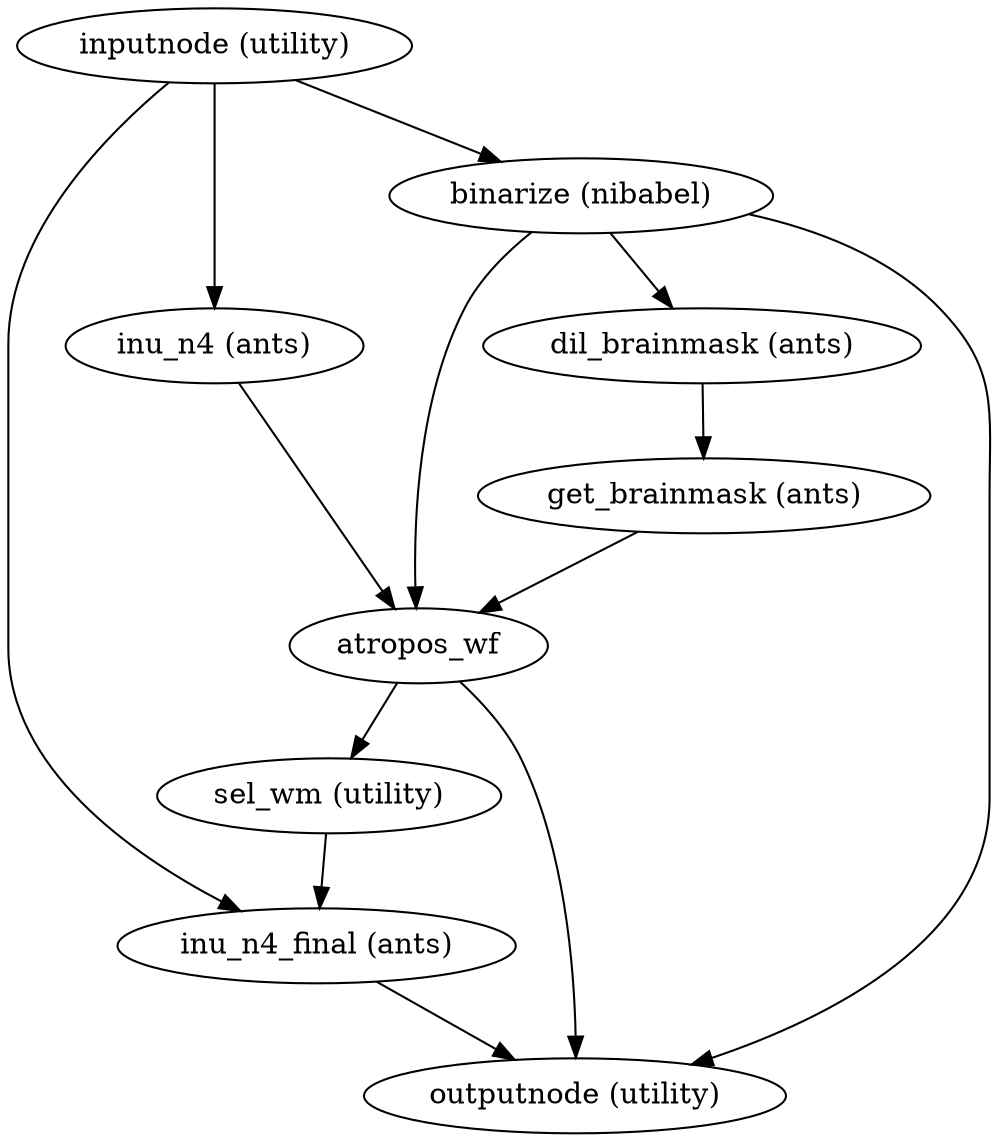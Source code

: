 strict digraph  {
"inputnode (utility)";
"inu_n4_final (ants)";
"binarize (nibabel)";
"inu_n4 (ants)";
"outputnode (utility)";
atropos_wf;
"dil_brainmask (ants)";
"sel_wm (utility)";
"get_brainmask (ants)";
"inputnode (utility)" -> "inu_n4_final (ants)";
"inputnode (utility)" -> "binarize (nibabel)";
"inputnode (utility)" -> "inu_n4 (ants)";
"inu_n4_final (ants)" -> "outputnode (utility)";
"binarize (nibabel)" -> "outputnode (utility)";
"binarize (nibabel)" -> atropos_wf;
"binarize (nibabel)" -> "dil_brainmask (ants)";
"inu_n4 (ants)" -> atropos_wf;
atropos_wf -> "sel_wm (utility)";
atropos_wf -> "outputnode (utility)";
"dil_brainmask (ants)" -> "get_brainmask (ants)";
"sel_wm (utility)" -> "inu_n4_final (ants)";
"get_brainmask (ants)" -> atropos_wf;
}
